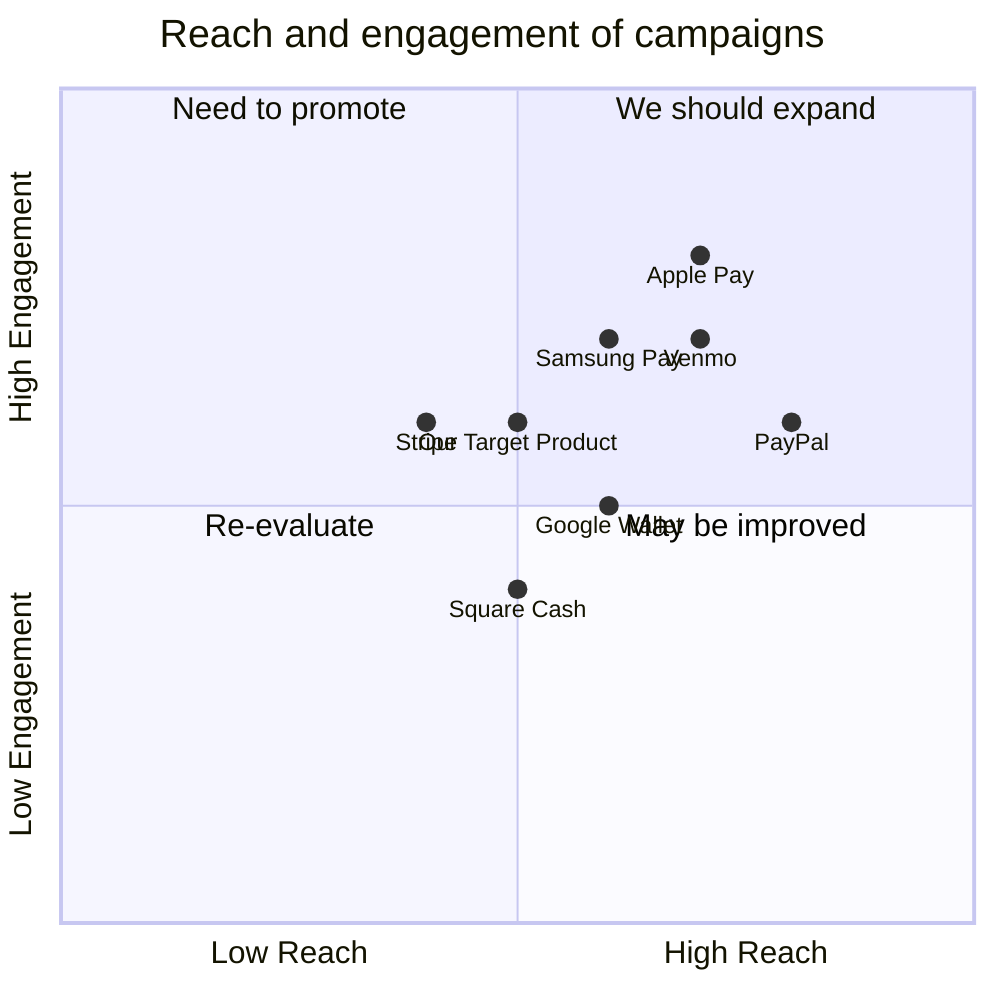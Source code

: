 quadrantChart
    title Reach and engagement of campaigns
    x-axis Low Reach --> High Reach
    y-axis Low Engagement --> High Engagement
    quadrant-1 We should expand
    quadrant-2 Need to promote
    quadrant-3 Re-evaluate
    quadrant-4 May be improved
    "PayPal": [0.8, 0.6]
    "Venmo": [0.7, 0.7]
    "Google Wallet": [0.6, 0.5]
    "Square Cash": [0.5, 0.4]
    "Stripe": [0.4, 0.6]
    "Apple Pay": [0.7, 0.8]
    "Samsung Pay": [0.6, 0.7]
    "Our Target Product": [0.5, 0.6]